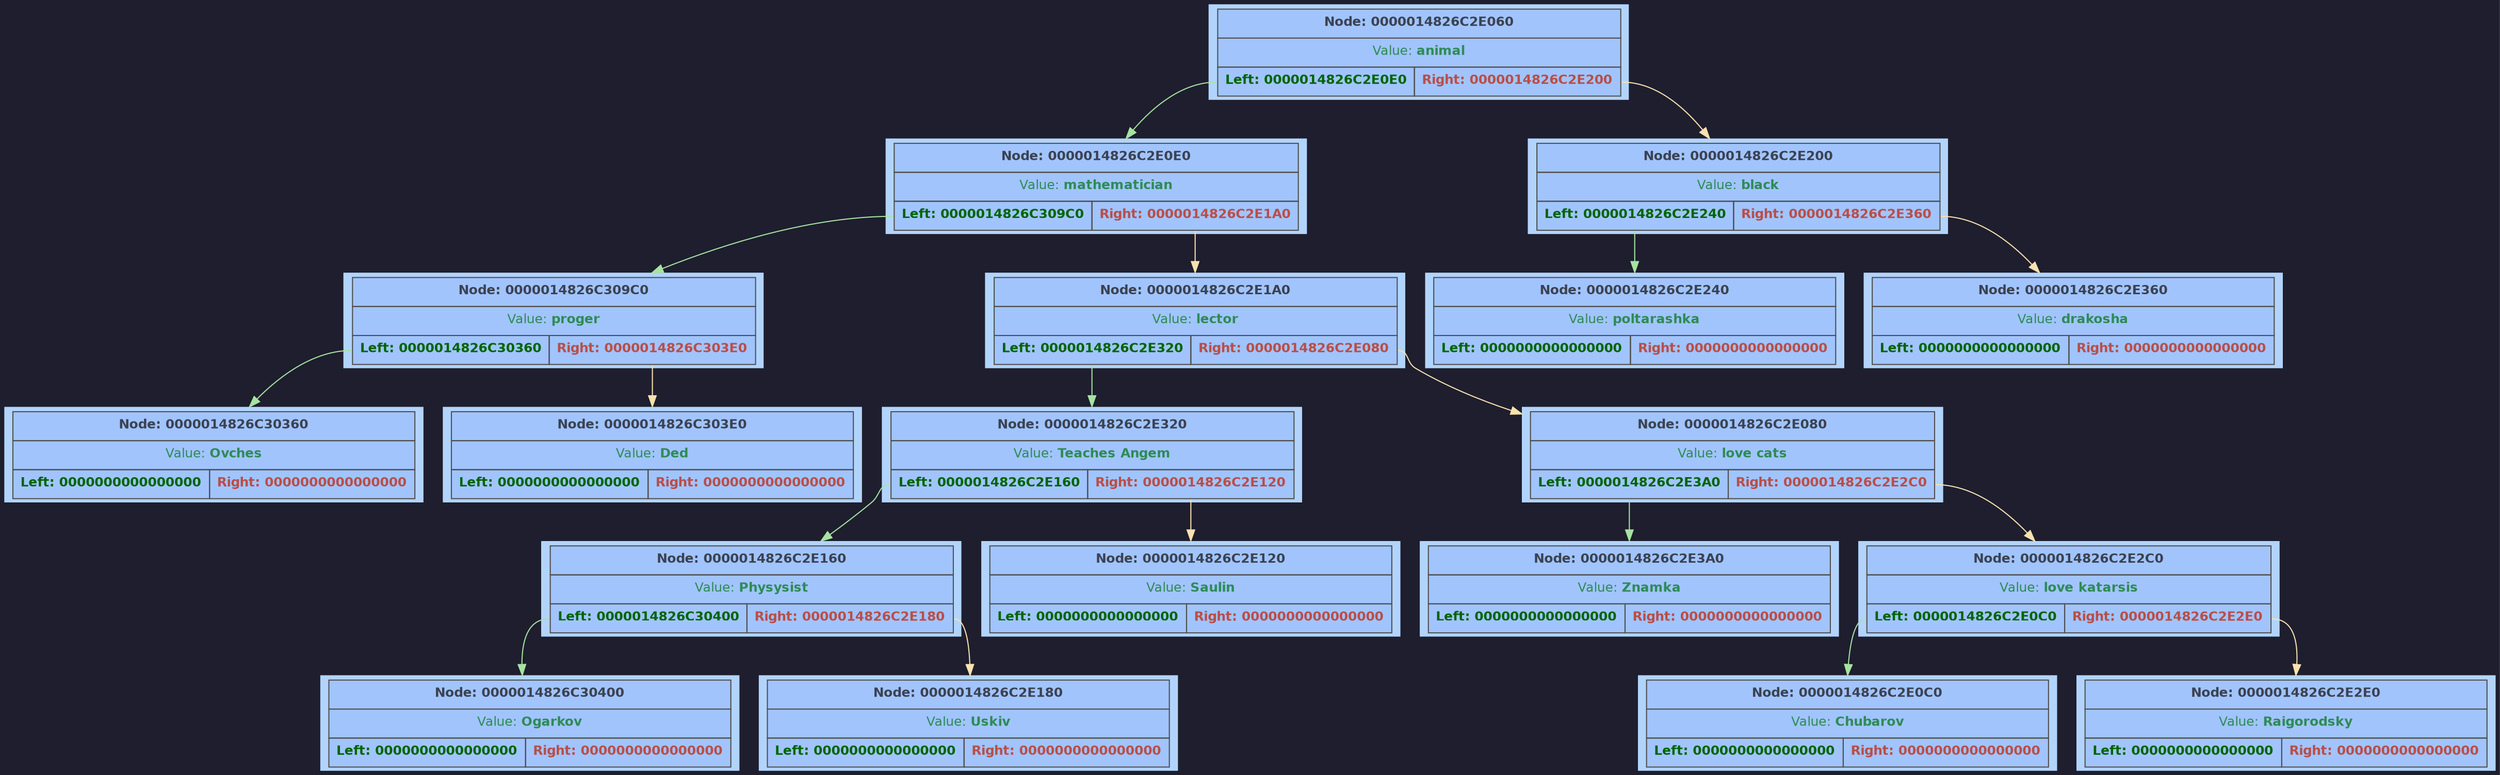 digraph G {
	rankdir = TB;
	bgcolor="#1e1e2e";
	node [shape=rectangle, style=filled, fontname=Helvetica, fontsize=12, fillcolor="#89b4fa", color="#cba6f7", fontcolor="#1e1e2e"];
	node0000014826C2E060 [shape=plaintext; style=filled; color="#fcf0d2"; fillcolor="#b2d4fc"; label = <
		         <table BORDER="0" CELLBORDER="1" CELLSPACING="0" CELLPADDING="6" BGCOLOR="#a1c4fd" COLOR="#4f4f4f">
			           <tr><td align='center' colspan='2'><FONT COLOR='#3b4252'><b>Node: 0000014826C2E060</b></FONT></td></tr>
			           <tr><td align='center' colspan='2'><FONT COLOR='#2e8b57'>Value: <b>animal</b></FONT></td></tr>
			           <tr>
			               <td WIDTH='150' PORT='left'  align='center'><FONT COLOR='#006400'><b>Left: 0000014826C2E0E0</b></FONT></td>
			               <td WIDTH='150' PORT='right' align='center'><FONT COLOR='#b94e48'><b>Right: 0000014826C2E200</b></FONT></td>
			           </tr>
		         </table> >];
	node0000014826C2E0E0 [shape=plaintext; style=filled; color="#fcf0d2"; fillcolor="#b2d4fc"; label = <
		         <table BORDER="0" CELLBORDER="1" CELLSPACING="0" CELLPADDING="6" BGCOLOR="#a1c4fd" COLOR="#4f4f4f">
			           <tr><td align='center' colspan='2'><FONT COLOR='#3b4252'><b>Node: 0000014826C2E0E0</b></FONT></td></tr>
			           <tr><td align='center' colspan='2'><FONT COLOR='#2e8b57'>Value: <b>mathematician</b></FONT></td></tr>
			           <tr>
			               <td WIDTH='150' PORT='left'  align='center'><FONT COLOR='#006400'><b>Left: 0000014826C309C0</b></FONT></td>
			               <td WIDTH='150' PORT='right' align='center'><FONT COLOR='#b94e48'><b>Right: 0000014826C2E1A0</b></FONT></td>
			           </tr>
		         </table> >];
	node0000014826C309C0 [shape=plaintext; style=filled; color="#fcf0d2"; fillcolor="#b2d4fc"; label = <
		         <table BORDER="0" CELLBORDER="1" CELLSPACING="0" CELLPADDING="6" BGCOLOR="#a1c4fd" COLOR="#4f4f4f">
			           <tr><td align='center' colspan='2'><FONT COLOR='#3b4252'><b>Node: 0000014826C309C0</b></FONT></td></tr>
			           <tr><td align='center' colspan='2'><FONT COLOR='#2e8b57'>Value: <b>proger</b></FONT></td></tr>
			           <tr>
			               <td WIDTH='150' PORT='left'  align='center'><FONT COLOR='#006400'><b>Left: 0000014826C30360</b></FONT></td>
			               <td WIDTH='150' PORT='right' align='center'><FONT COLOR='#b94e48'><b>Right: 0000014826C303E0</b></FONT></td>
			           </tr>
		         </table> >];
	node0000014826C30360 [shape=plaintext; style=filled; color="#fcf0d2"; fillcolor="#b2d4fc"; label = <
		         <table BORDER="0" CELLBORDER="1" CELLSPACING="0" CELLPADDING="6" BGCOLOR="#a1c4fd" COLOR="#4f4f4f">
			           <tr><td align='center' colspan='2'><FONT COLOR='#3b4252'><b>Node: 0000014826C30360</b></FONT></td></tr>
			           <tr><td align='center' colspan='2'><FONT COLOR='#2e8b57'>Value: <b>Ovches</b></FONT></td></tr>
			           <tr>
			               <td WIDTH='150' PORT='left'  align='center'><FONT COLOR='#006400'><b>Left: 0000000000000000</b></FONT></td>
			               <td WIDTH='150' PORT='right' align='center'><FONT COLOR='#b94e48'><b>Right: 0000000000000000</b></FONT></td>
			           </tr>
		         </table> >];
	node0000014826C309C0:left -> node0000014826C30360 [color="#a6e3a1"]
	node0000014826C303E0 [shape=plaintext; style=filled; color="#fcf0d2"; fillcolor="#b2d4fc"; label = <
		         <table BORDER="0" CELLBORDER="1" CELLSPACING="0" CELLPADDING="6" BGCOLOR="#a1c4fd" COLOR="#4f4f4f">
			           <tr><td align='center' colspan='2'><FONT COLOR='#3b4252'><b>Node: 0000014826C303E0</b></FONT></td></tr>
			           <tr><td align='center' colspan='2'><FONT COLOR='#2e8b57'>Value: <b>Ded</b></FONT></td></tr>
			           <tr>
			               <td WIDTH='150' PORT='left'  align='center'><FONT COLOR='#006400'><b>Left: 0000000000000000</b></FONT></td>
			               <td WIDTH='150' PORT='right' align='center'><FONT COLOR='#b94e48'><b>Right: 0000000000000000</b></FONT></td>
			           </tr>
		         </table> >];
	node0000014826C309C0:right -> node0000014826C303E0 [color="#f9e2af"]
	node0000014826C2E0E0:left -> node0000014826C309C0 [color="#a6e3a1"]
	node0000014826C2E1A0 [shape=plaintext; style=filled; color="#fcf0d2"; fillcolor="#b2d4fc"; label = <
		         <table BORDER="0" CELLBORDER="1" CELLSPACING="0" CELLPADDING="6" BGCOLOR="#a1c4fd" COLOR="#4f4f4f">
			           <tr><td align='center' colspan='2'><FONT COLOR='#3b4252'><b>Node: 0000014826C2E1A0</b></FONT></td></tr>
			           <tr><td align='center' colspan='2'><FONT COLOR='#2e8b57'>Value: <b>lector</b></FONT></td></tr>
			           <tr>
			               <td WIDTH='150' PORT='left'  align='center'><FONT COLOR='#006400'><b>Left: 0000014826C2E320</b></FONT></td>
			               <td WIDTH='150' PORT='right' align='center'><FONT COLOR='#b94e48'><b>Right: 0000014826C2E080</b></FONT></td>
			           </tr>
		         </table> >];
	node0000014826C2E320 [shape=plaintext; style=filled; color="#fcf0d2"; fillcolor="#b2d4fc"; label = <
		         <table BORDER="0" CELLBORDER="1" CELLSPACING="0" CELLPADDING="6" BGCOLOR="#a1c4fd" COLOR="#4f4f4f">
			           <tr><td align='center' colspan='2'><FONT COLOR='#3b4252'><b>Node: 0000014826C2E320</b></FONT></td></tr>
			           <tr><td align='center' colspan='2'><FONT COLOR='#2e8b57'>Value: <b>Teaches Angem</b></FONT></td></tr>
			           <tr>
			               <td WIDTH='150' PORT='left'  align='center'><FONT COLOR='#006400'><b>Left: 0000014826C2E160</b></FONT></td>
			               <td WIDTH='150' PORT='right' align='center'><FONT COLOR='#b94e48'><b>Right: 0000014826C2E120</b></FONT></td>
			           </tr>
		         </table> >];
	node0000014826C2E160 [shape=plaintext; style=filled; color="#fcf0d2"; fillcolor="#b2d4fc"; label = <
		         <table BORDER="0" CELLBORDER="1" CELLSPACING="0" CELLPADDING="6" BGCOLOR="#a1c4fd" COLOR="#4f4f4f">
			           <tr><td align='center' colspan='2'><FONT COLOR='#3b4252'><b>Node: 0000014826C2E160</b></FONT></td></tr>
			           <tr><td align='center' colspan='2'><FONT COLOR='#2e8b57'>Value: <b>Physysist</b></FONT></td></tr>
			           <tr>
			               <td WIDTH='150' PORT='left'  align='center'><FONT COLOR='#006400'><b>Left: 0000014826C30400</b></FONT></td>
			               <td WIDTH='150' PORT='right' align='center'><FONT COLOR='#b94e48'><b>Right: 0000014826C2E180</b></FONT></td>
			           </tr>
		         </table> >];
	node0000014826C30400 [shape=plaintext; style=filled; color="#fcf0d2"; fillcolor="#b2d4fc"; label = <
		         <table BORDER="0" CELLBORDER="1" CELLSPACING="0" CELLPADDING="6" BGCOLOR="#a1c4fd" COLOR="#4f4f4f">
			           <tr><td align='center' colspan='2'><FONT COLOR='#3b4252'><b>Node: 0000014826C30400</b></FONT></td></tr>
			           <tr><td align='center' colspan='2'><FONT COLOR='#2e8b57'>Value: <b>Ogarkov</b></FONT></td></tr>
			           <tr>
			               <td WIDTH='150' PORT='left'  align='center'><FONT COLOR='#006400'><b>Left: 0000000000000000</b></FONT></td>
			               <td WIDTH='150' PORT='right' align='center'><FONT COLOR='#b94e48'><b>Right: 0000000000000000</b></FONT></td>
			           </tr>
		         </table> >];
	node0000014826C2E160:left -> node0000014826C30400 [color="#a6e3a1"]
	node0000014826C2E180 [shape=plaintext; style=filled; color="#fcf0d2"; fillcolor="#b2d4fc"; label = <
		         <table BORDER="0" CELLBORDER="1" CELLSPACING="0" CELLPADDING="6" BGCOLOR="#a1c4fd" COLOR="#4f4f4f">
			           <tr><td align='center' colspan='2'><FONT COLOR='#3b4252'><b>Node: 0000014826C2E180</b></FONT></td></tr>
			           <tr><td align='center' colspan='2'><FONT COLOR='#2e8b57'>Value: <b>Uskiv</b></FONT></td></tr>
			           <tr>
			               <td WIDTH='150' PORT='left'  align='center'><FONT COLOR='#006400'><b>Left: 0000000000000000</b></FONT></td>
			               <td WIDTH='150' PORT='right' align='center'><FONT COLOR='#b94e48'><b>Right: 0000000000000000</b></FONT></td>
			           </tr>
		         </table> >];
	node0000014826C2E160:right -> node0000014826C2E180 [color="#f9e2af"]
	node0000014826C2E320:left -> node0000014826C2E160 [color="#a6e3a1"]
	node0000014826C2E120 [shape=plaintext; style=filled; color="#fcf0d2"; fillcolor="#b2d4fc"; label = <
		         <table BORDER="0" CELLBORDER="1" CELLSPACING="0" CELLPADDING="6" BGCOLOR="#a1c4fd" COLOR="#4f4f4f">
			           <tr><td align='center' colspan='2'><FONT COLOR='#3b4252'><b>Node: 0000014826C2E120</b></FONT></td></tr>
			           <tr><td align='center' colspan='2'><FONT COLOR='#2e8b57'>Value: <b>Saulin</b></FONT></td></tr>
			           <tr>
			               <td WIDTH='150' PORT='left'  align='center'><FONT COLOR='#006400'><b>Left: 0000000000000000</b></FONT></td>
			               <td WIDTH='150' PORT='right' align='center'><FONT COLOR='#b94e48'><b>Right: 0000000000000000</b></FONT></td>
			           </tr>
		         </table> >];
	node0000014826C2E320:right -> node0000014826C2E120 [color="#f9e2af"]
	node0000014826C2E1A0:left -> node0000014826C2E320 [color="#a6e3a1"]
	node0000014826C2E080 [shape=plaintext; style=filled; color="#fcf0d2"; fillcolor="#b2d4fc"; label = <
		         <table BORDER="0" CELLBORDER="1" CELLSPACING="0" CELLPADDING="6" BGCOLOR="#a1c4fd" COLOR="#4f4f4f">
			           <tr><td align='center' colspan='2'><FONT COLOR='#3b4252'><b>Node: 0000014826C2E080</b></FONT></td></tr>
			           <tr><td align='center' colspan='2'><FONT COLOR='#2e8b57'>Value: <b>love cats</b></FONT></td></tr>
			           <tr>
			               <td WIDTH='150' PORT='left'  align='center'><FONT COLOR='#006400'><b>Left: 0000014826C2E3A0</b></FONT></td>
			               <td WIDTH='150' PORT='right' align='center'><FONT COLOR='#b94e48'><b>Right: 0000014826C2E2C0</b></FONT></td>
			           </tr>
		         </table> >];
	node0000014826C2E3A0 [shape=plaintext; style=filled; color="#fcf0d2"; fillcolor="#b2d4fc"; label = <
		         <table BORDER="0" CELLBORDER="1" CELLSPACING="0" CELLPADDING="6" BGCOLOR="#a1c4fd" COLOR="#4f4f4f">
			           <tr><td align='center' colspan='2'><FONT COLOR='#3b4252'><b>Node: 0000014826C2E3A0</b></FONT></td></tr>
			           <tr><td align='center' colspan='2'><FONT COLOR='#2e8b57'>Value: <b>Znamka</b></FONT></td></tr>
			           <tr>
			               <td WIDTH='150' PORT='left'  align='center'><FONT COLOR='#006400'><b>Left: 0000000000000000</b></FONT></td>
			               <td WIDTH='150' PORT='right' align='center'><FONT COLOR='#b94e48'><b>Right: 0000000000000000</b></FONT></td>
			           </tr>
		         </table> >];
	node0000014826C2E080:left -> node0000014826C2E3A0 [color="#a6e3a1"]
	node0000014826C2E2C0 [shape=plaintext; style=filled; color="#fcf0d2"; fillcolor="#b2d4fc"; label = <
		         <table BORDER="0" CELLBORDER="1" CELLSPACING="0" CELLPADDING="6" BGCOLOR="#a1c4fd" COLOR="#4f4f4f">
			           <tr><td align='center' colspan='2'><FONT COLOR='#3b4252'><b>Node: 0000014826C2E2C0</b></FONT></td></tr>
			           <tr><td align='center' colspan='2'><FONT COLOR='#2e8b57'>Value: <b>love katarsis</b></FONT></td></tr>
			           <tr>
			               <td WIDTH='150' PORT='left'  align='center'><FONT COLOR='#006400'><b>Left: 0000014826C2E0C0</b></FONT></td>
			               <td WIDTH='150' PORT='right' align='center'><FONT COLOR='#b94e48'><b>Right: 0000014826C2E2E0</b></FONT></td>
			           </tr>
		         </table> >];
	node0000014826C2E0C0 [shape=plaintext; style=filled; color="#fcf0d2"; fillcolor="#b2d4fc"; label = <
		         <table BORDER="0" CELLBORDER="1" CELLSPACING="0" CELLPADDING="6" BGCOLOR="#a1c4fd" COLOR="#4f4f4f">
			           <tr><td align='center' colspan='2'><FONT COLOR='#3b4252'><b>Node: 0000014826C2E0C0</b></FONT></td></tr>
			           <tr><td align='center' colspan='2'><FONT COLOR='#2e8b57'>Value: <b>Chubarov</b></FONT></td></tr>
			           <tr>
			               <td WIDTH='150' PORT='left'  align='center'><FONT COLOR='#006400'><b>Left: 0000000000000000</b></FONT></td>
			               <td WIDTH='150' PORT='right' align='center'><FONT COLOR='#b94e48'><b>Right: 0000000000000000</b></FONT></td>
			           </tr>
		         </table> >];
	node0000014826C2E2C0:left -> node0000014826C2E0C0 [color="#a6e3a1"]
	node0000014826C2E2E0 [shape=plaintext; style=filled; color="#fcf0d2"; fillcolor="#b2d4fc"; label = <
		         <table BORDER="0" CELLBORDER="1" CELLSPACING="0" CELLPADDING="6" BGCOLOR="#a1c4fd" COLOR="#4f4f4f">
			           <tr><td align='center' colspan='2'><FONT COLOR='#3b4252'><b>Node: 0000014826C2E2E0</b></FONT></td></tr>
			           <tr><td align='center' colspan='2'><FONT COLOR='#2e8b57'>Value: <b>Raigorodsky</b></FONT></td></tr>
			           <tr>
			               <td WIDTH='150' PORT='left'  align='center'><FONT COLOR='#006400'><b>Left: 0000000000000000</b></FONT></td>
			               <td WIDTH='150' PORT='right' align='center'><FONT COLOR='#b94e48'><b>Right: 0000000000000000</b></FONT></td>
			           </tr>
		         </table> >];
	node0000014826C2E2C0:right -> node0000014826C2E2E0 [color="#f9e2af"]
	node0000014826C2E080:right -> node0000014826C2E2C0 [color="#f9e2af"]
	node0000014826C2E1A0:right -> node0000014826C2E080 [color="#f9e2af"]
	node0000014826C2E0E0:right -> node0000014826C2E1A0 [color="#f9e2af"]
	node0000014826C2E060:left -> node0000014826C2E0E0 [color="#a6e3a1"]
	node0000014826C2E200 [shape=plaintext; style=filled; color="#fcf0d2"; fillcolor="#b2d4fc"; label = <
		         <table BORDER="0" CELLBORDER="1" CELLSPACING="0" CELLPADDING="6" BGCOLOR="#a1c4fd" COLOR="#4f4f4f">
			           <tr><td align='center' colspan='2'><FONT COLOR='#3b4252'><b>Node: 0000014826C2E200</b></FONT></td></tr>
			           <tr><td align='center' colspan='2'><FONT COLOR='#2e8b57'>Value: <b>black</b></FONT></td></tr>
			           <tr>
			               <td WIDTH='150' PORT='left'  align='center'><FONT COLOR='#006400'><b>Left: 0000014826C2E240</b></FONT></td>
			               <td WIDTH='150' PORT='right' align='center'><FONT COLOR='#b94e48'><b>Right: 0000014826C2E360</b></FONT></td>
			           </tr>
		         </table> >];
	node0000014826C2E240 [shape=plaintext; style=filled; color="#fcf0d2"; fillcolor="#b2d4fc"; label = <
		         <table BORDER="0" CELLBORDER="1" CELLSPACING="0" CELLPADDING="6" BGCOLOR="#a1c4fd" COLOR="#4f4f4f">
			           <tr><td align='center' colspan='2'><FONT COLOR='#3b4252'><b>Node: 0000014826C2E240</b></FONT></td></tr>
			           <tr><td align='center' colspan='2'><FONT COLOR='#2e8b57'>Value: <b>poltarashka</b></FONT></td></tr>
			           <tr>
			               <td WIDTH='150' PORT='left'  align='center'><FONT COLOR='#006400'><b>Left: 0000000000000000</b></FONT></td>
			               <td WIDTH='150' PORT='right' align='center'><FONT COLOR='#b94e48'><b>Right: 0000000000000000</b></FONT></td>
			           </tr>
		         </table> >];
	node0000014826C2E200:left -> node0000014826C2E240 [color="#a6e3a1"]
	node0000014826C2E360 [shape=plaintext; style=filled; color="#fcf0d2"; fillcolor="#b2d4fc"; label = <
		         <table BORDER="0" CELLBORDER="1" CELLSPACING="0" CELLPADDING="6" BGCOLOR="#a1c4fd" COLOR="#4f4f4f">
			           <tr><td align='center' colspan='2'><FONT COLOR='#3b4252'><b>Node: 0000014826C2E360</b></FONT></td></tr>
			           <tr><td align='center' colspan='2'><FONT COLOR='#2e8b57'>Value: <b>drakosha</b></FONT></td></tr>
			           <tr>
			               <td WIDTH='150' PORT='left'  align='center'><FONT COLOR='#006400'><b>Left: 0000000000000000</b></FONT></td>
			               <td WIDTH='150' PORT='right' align='center'><FONT COLOR='#b94e48'><b>Right: 0000000000000000</b></FONT></td>
			           </tr>
		         </table> >];
	node0000014826C2E200:right -> node0000014826C2E360 [color="#f9e2af"]
	node0000014826C2E060:right -> node0000014826C2E200 [color="#f9e2af"]
}
